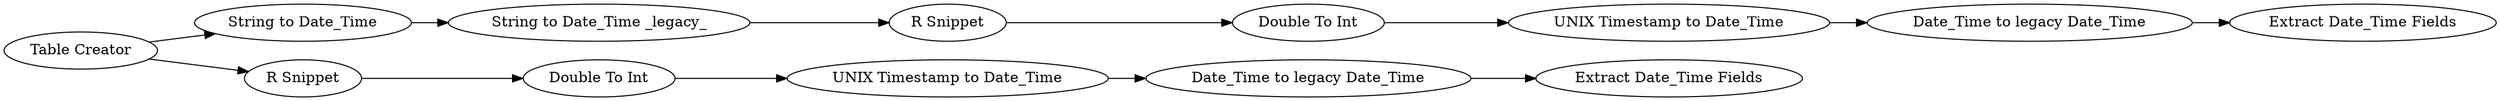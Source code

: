 digraph {
	4 -> 7
	11 -> 10
	7 -> 8
	6 -> 4
	12 -> 14
	9 -> 11
	2 -> 9
	10 -> 15
	15 -> 12
	2 -> 3
	14 -> 13
	3 -> 6
	14 [label="Date_Time to legacy Date_Time"]
	13 [label="Extract Date_Time Fields"]
	7 [label="Date_Time to legacy Date_Time"]
	9 [label="String to Date_Time"]
	11 [label="String to Date_Time _legacy_"]
	4 [label="UNIX Timestamp to Date_Time"]
	6 [label="Double To Int"]
	8 [label="Extract Date_Time Fields"]
	15 [label="Double To Int"]
	12 [label="UNIX Timestamp to Date_Time"]
	3 [label="R Snippet"]
	2 [label="Table Creator"]
	10 [label="R Snippet"]
	rankdir=LR
}
